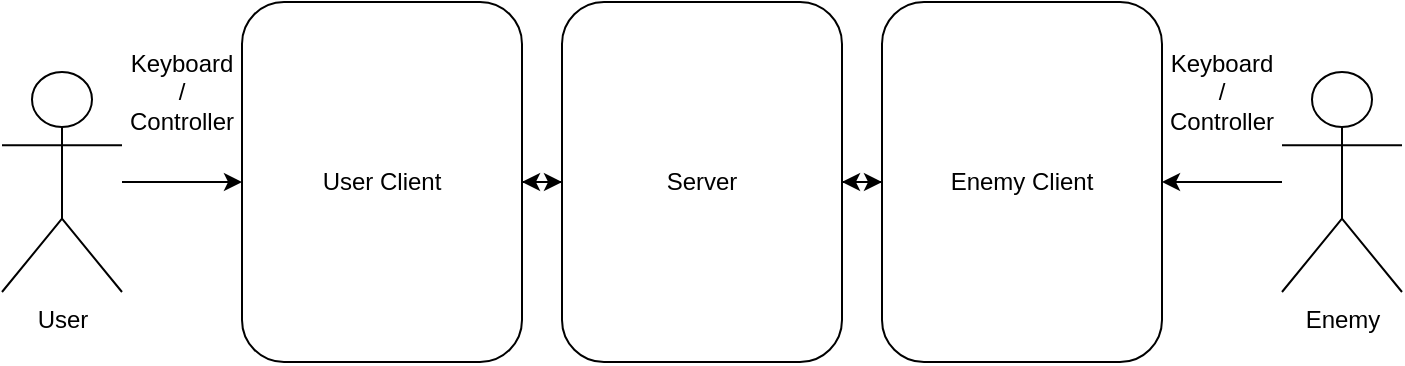 <mxfile version="24.8.2">
  <diagram name="Page-1" id="t9xWpzIiDnhU-qV9zuwO">
    <mxGraphModel dx="1690" dy="455" grid="1" gridSize="10" guides="1" tooltips="1" connect="1" arrows="1" fold="1" page="1" pageScale="1" pageWidth="850" pageHeight="1100" math="0" shadow="0">
      <root>
        <mxCell id="0" />
        <mxCell id="1" parent="0" />
        <mxCell id="gbvmhoW2cTLYdGlF09vs-1" value="User Client" style="rounded=1;whiteSpace=wrap;html=1;" parent="1" vertex="1">
          <mxGeometry x="-190" y="370" width="140" height="180" as="geometry" />
        </mxCell>
        <mxCell id="BRPFg0ip6YD_W-kaKdKR-2" style="edgeStyle=orthogonalEdgeStyle;rounded=0;orthogonalLoop=1;jettySize=auto;html=1;entryX=1;entryY=0.5;entryDx=0;entryDy=0;startArrow=classic;startFill=1;" edge="1" parent="1" source="gbvmhoW2cTLYdGlF09vs-2" target="gbvmhoW2cTLYdGlF09vs-4">
          <mxGeometry relative="1" as="geometry" />
        </mxCell>
        <mxCell id="gbvmhoW2cTLYdGlF09vs-2" value="Enemy Client" style="rounded=1;whiteSpace=wrap;html=1;" parent="1" vertex="1">
          <mxGeometry x="130" y="370" width="140" height="180" as="geometry" />
        </mxCell>
        <mxCell id="BRPFg0ip6YD_W-kaKdKR-1" value="" style="edgeStyle=orthogonalEdgeStyle;rounded=0;orthogonalLoop=1;jettySize=auto;html=1;startArrow=classic;startFill=1;" edge="1" parent="1" source="gbvmhoW2cTLYdGlF09vs-4" target="gbvmhoW2cTLYdGlF09vs-1">
          <mxGeometry relative="1" as="geometry" />
        </mxCell>
        <mxCell id="gbvmhoW2cTLYdGlF09vs-4" value="Server" style="rounded=1;whiteSpace=wrap;html=1;" parent="1" vertex="1">
          <mxGeometry x="-30" y="370" width="140" height="180" as="geometry" />
        </mxCell>
        <mxCell id="gbvmhoW2cTLYdGlF09vs-14" style="edgeStyle=orthogonalEdgeStyle;rounded=0;orthogonalLoop=1;jettySize=auto;html=1;" parent="1" source="gbvmhoW2cTLYdGlF09vs-13" target="gbvmhoW2cTLYdGlF09vs-1" edge="1">
          <mxGeometry relative="1" as="geometry" />
        </mxCell>
        <mxCell id="gbvmhoW2cTLYdGlF09vs-13" value="&lt;div&gt;User&lt;/div&gt;&lt;div&gt;&lt;br&gt;&lt;/div&gt;" style="shape=umlActor;verticalLabelPosition=bottom;verticalAlign=top;html=1;outlineConnect=0;" parent="1" vertex="1">
          <mxGeometry x="-310" y="405" width="60" height="110" as="geometry" />
        </mxCell>
        <mxCell id="gbvmhoW2cTLYdGlF09vs-19" value="Keyboard / Controller" style="text;html=1;align=center;verticalAlign=middle;whiteSpace=wrap;rounded=0;" parent="1" vertex="1">
          <mxGeometry x="270" y="400" width="60" height="30" as="geometry" />
        </mxCell>
        <mxCell id="gbvmhoW2cTLYdGlF09vs-20" value="Keyboard / Controller" style="text;html=1;align=center;verticalAlign=middle;whiteSpace=wrap;rounded=0;" parent="1" vertex="1">
          <mxGeometry x="-250" y="400" width="60" height="30" as="geometry" />
        </mxCell>
        <mxCell id="BRPFg0ip6YD_W-kaKdKR-3" style="edgeStyle=orthogonalEdgeStyle;rounded=0;orthogonalLoop=1;jettySize=auto;html=1;entryX=1;entryY=0.5;entryDx=0;entryDy=0;" edge="1" parent="1" source="-g6jw8xj2JU9sFBbFITN-1" target="gbvmhoW2cTLYdGlF09vs-2">
          <mxGeometry relative="1" as="geometry" />
        </mxCell>
        <mxCell id="-g6jw8xj2JU9sFBbFITN-1" value="&lt;div&gt;Enemy&lt;/div&gt;" style="shape=umlActor;verticalLabelPosition=bottom;verticalAlign=top;html=1;outlineConnect=0;" parent="1" vertex="1">
          <mxGeometry x="330" y="405" width="60" height="110" as="geometry" />
        </mxCell>
      </root>
    </mxGraphModel>
  </diagram>
</mxfile>
